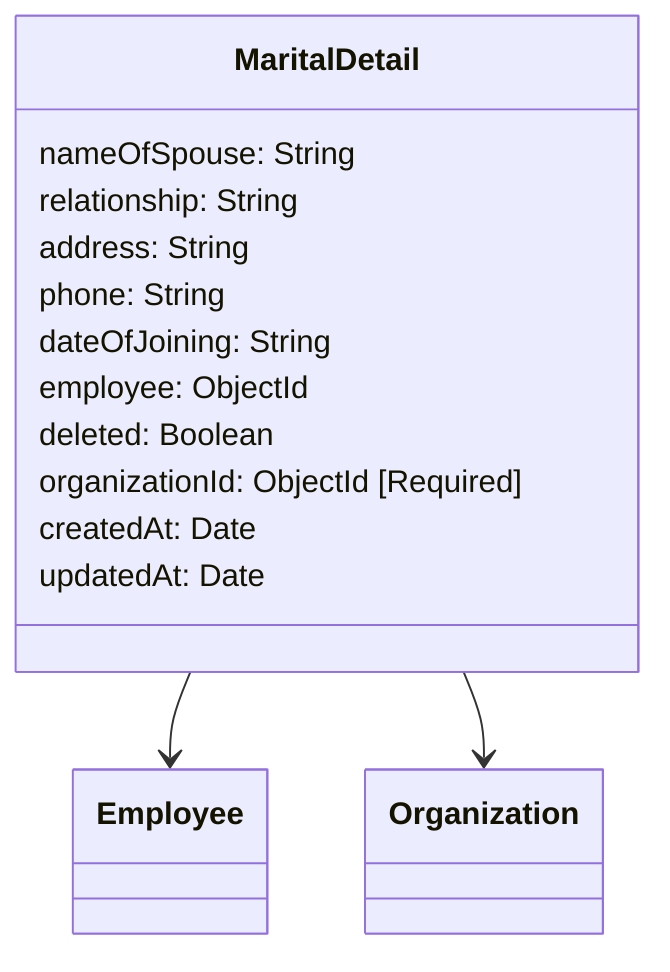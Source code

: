 classDiagram
  class MaritalDetail {
    nameOfSpouse: String
    relationship: String
    address: String
    phone: String
    dateOfJoining: String
    employee: ObjectId
    deleted: Boolean
    organizationId: ObjectId [Required]
    createdAt: Date
    updatedAt: Date
  }

  MaritalDetail --> Employee
  MaritalDetail --> Organization